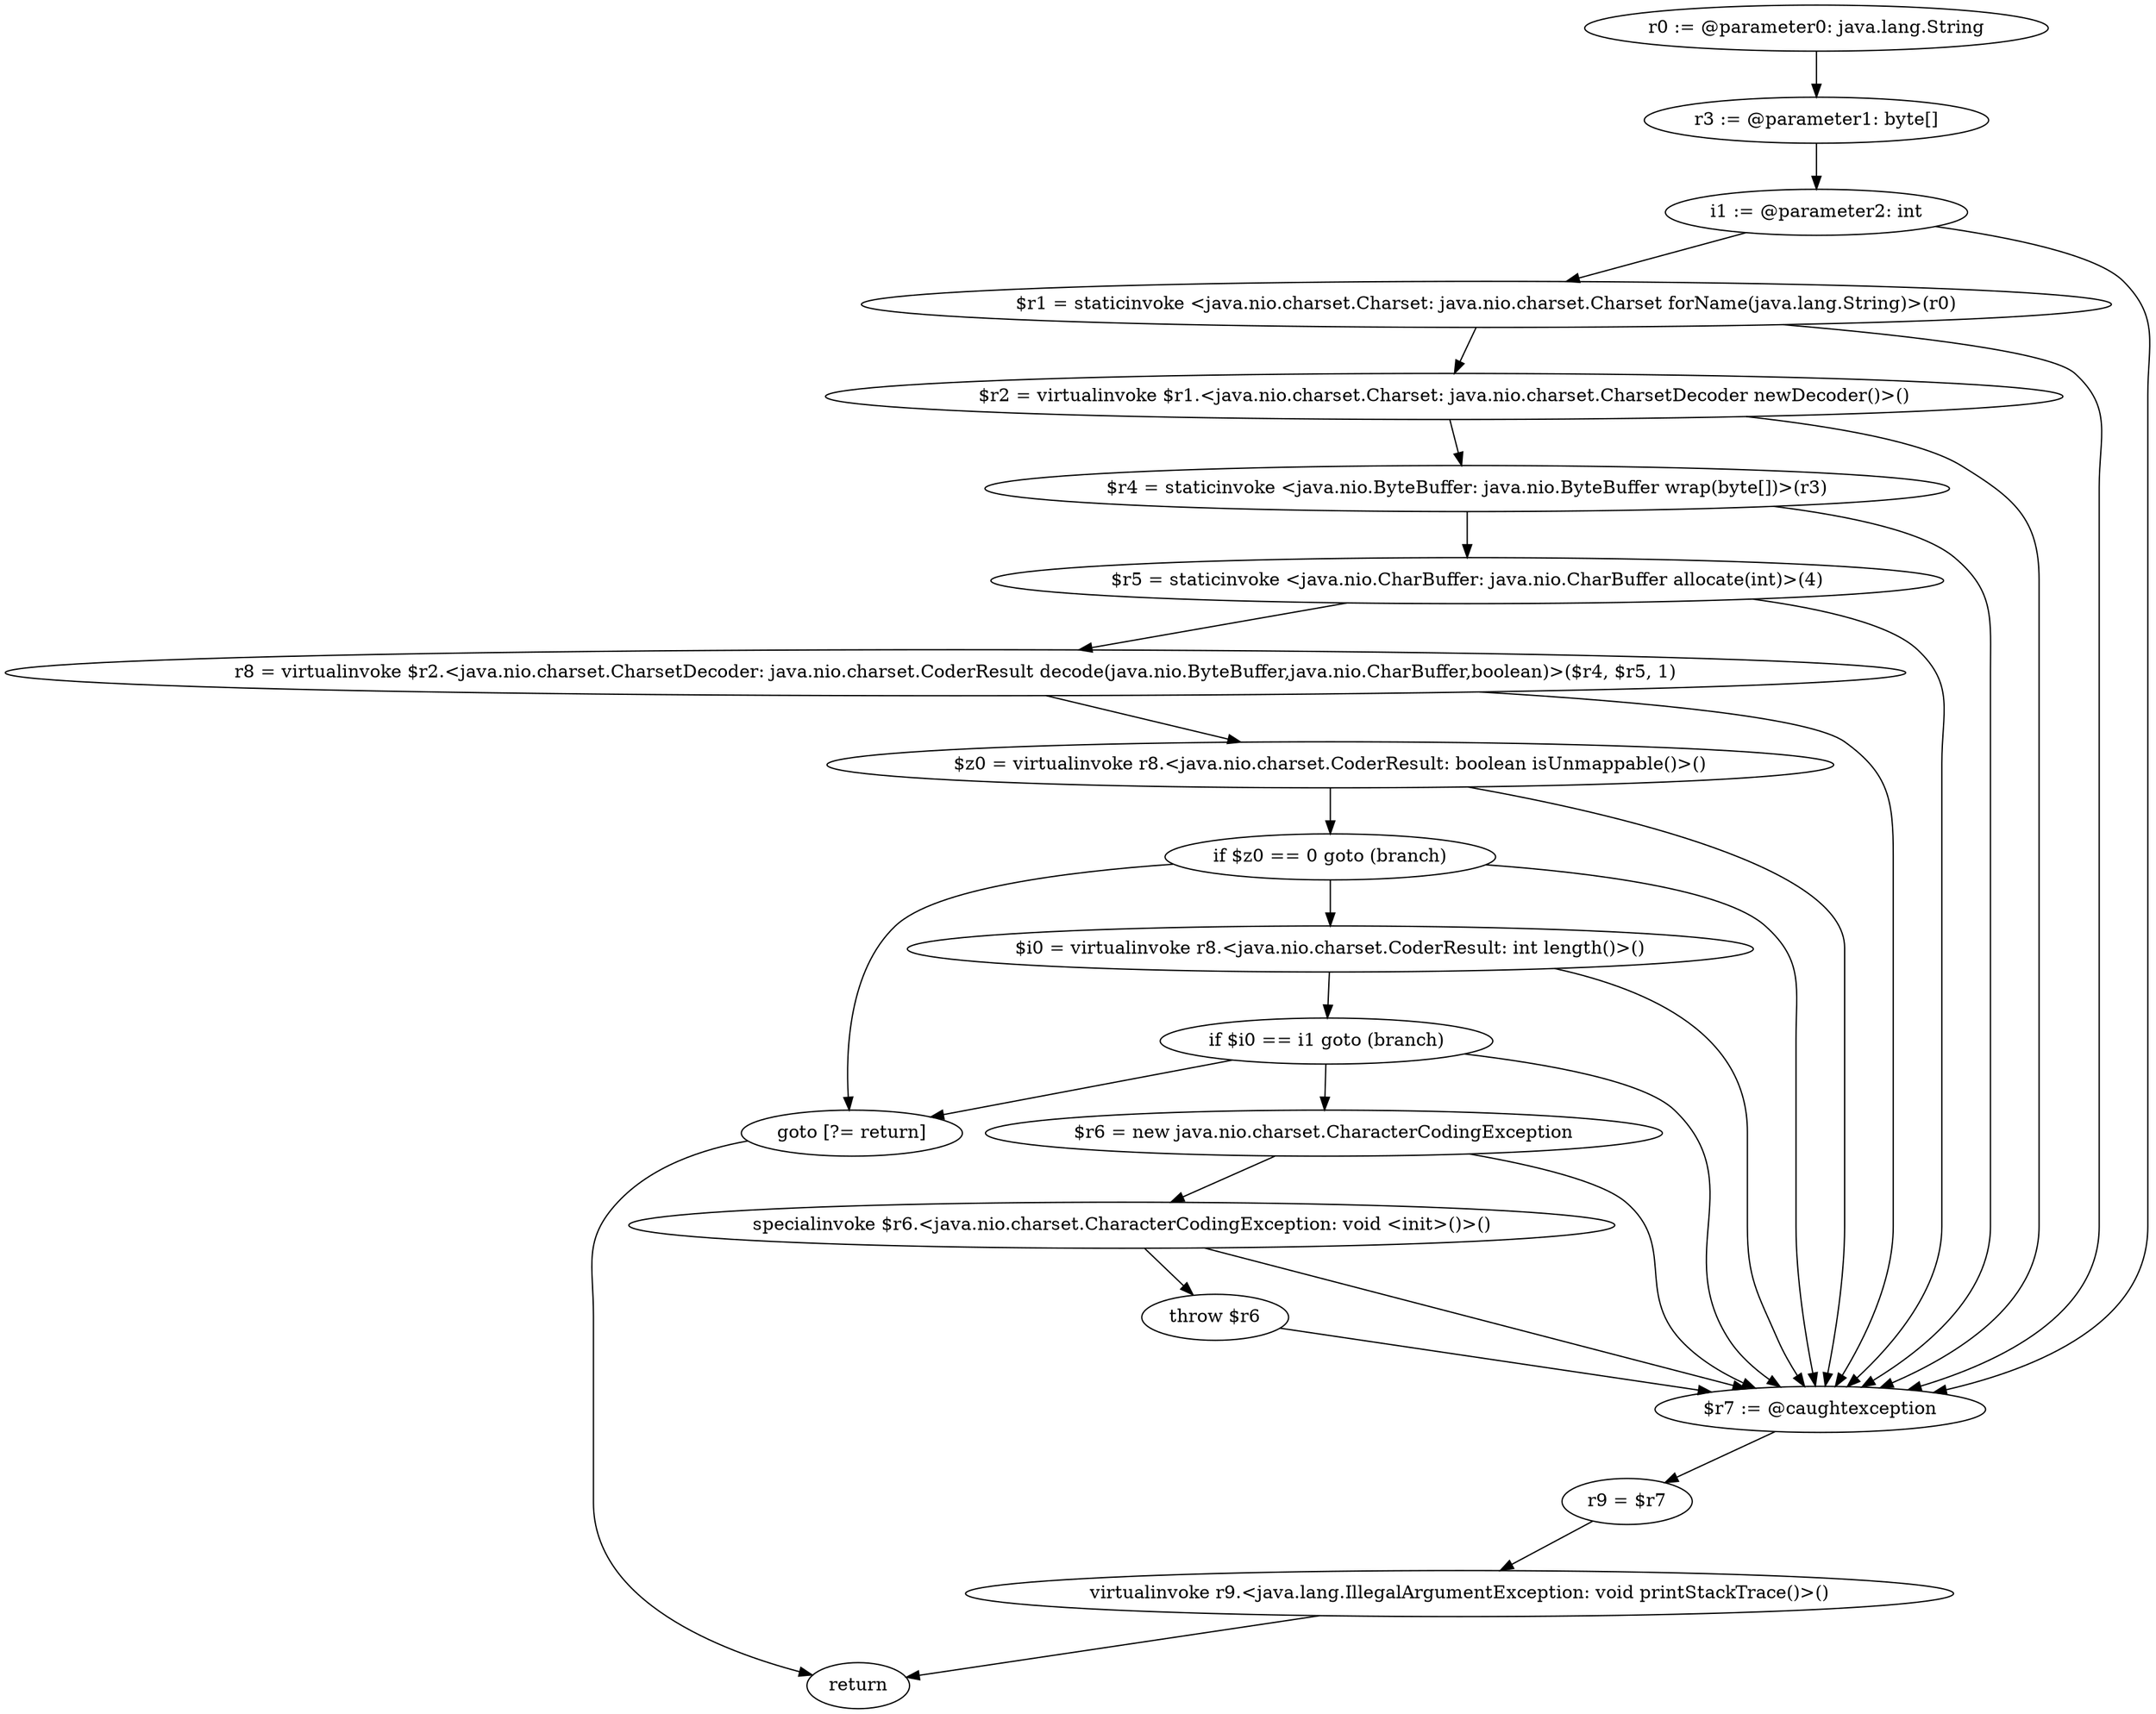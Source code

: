 digraph "unitGraph" {
    "r0 := @parameter0: java.lang.String"
    "r3 := @parameter1: byte[]"
    "i1 := @parameter2: int"
    "$r1 = staticinvoke <java.nio.charset.Charset: java.nio.charset.Charset forName(java.lang.String)>(r0)"
    "$r2 = virtualinvoke $r1.<java.nio.charset.Charset: java.nio.charset.CharsetDecoder newDecoder()>()"
    "$r4 = staticinvoke <java.nio.ByteBuffer: java.nio.ByteBuffer wrap(byte[])>(r3)"
    "$r5 = staticinvoke <java.nio.CharBuffer: java.nio.CharBuffer allocate(int)>(4)"
    "r8 = virtualinvoke $r2.<java.nio.charset.CharsetDecoder: java.nio.charset.CoderResult decode(java.nio.ByteBuffer,java.nio.CharBuffer,boolean)>($r4, $r5, 1)"
    "$z0 = virtualinvoke r8.<java.nio.charset.CoderResult: boolean isUnmappable()>()"
    "if $z0 == 0 goto (branch)"
    "$i0 = virtualinvoke r8.<java.nio.charset.CoderResult: int length()>()"
    "if $i0 == i1 goto (branch)"
    "$r6 = new java.nio.charset.CharacterCodingException"
    "specialinvoke $r6.<java.nio.charset.CharacterCodingException: void <init>()>()"
    "throw $r6"
    "goto [?= return]"
    "$r7 := @caughtexception"
    "r9 = $r7"
    "virtualinvoke r9.<java.lang.IllegalArgumentException: void printStackTrace()>()"
    "return"
    "r0 := @parameter0: java.lang.String"->"r3 := @parameter1: byte[]";
    "r3 := @parameter1: byte[]"->"i1 := @parameter2: int";
    "i1 := @parameter2: int"->"$r1 = staticinvoke <java.nio.charset.Charset: java.nio.charset.Charset forName(java.lang.String)>(r0)";
    "i1 := @parameter2: int"->"$r7 := @caughtexception";
    "$r1 = staticinvoke <java.nio.charset.Charset: java.nio.charset.Charset forName(java.lang.String)>(r0)"->"$r2 = virtualinvoke $r1.<java.nio.charset.Charset: java.nio.charset.CharsetDecoder newDecoder()>()";
    "$r1 = staticinvoke <java.nio.charset.Charset: java.nio.charset.Charset forName(java.lang.String)>(r0)"->"$r7 := @caughtexception";
    "$r2 = virtualinvoke $r1.<java.nio.charset.Charset: java.nio.charset.CharsetDecoder newDecoder()>()"->"$r4 = staticinvoke <java.nio.ByteBuffer: java.nio.ByteBuffer wrap(byte[])>(r3)";
    "$r2 = virtualinvoke $r1.<java.nio.charset.Charset: java.nio.charset.CharsetDecoder newDecoder()>()"->"$r7 := @caughtexception";
    "$r4 = staticinvoke <java.nio.ByteBuffer: java.nio.ByteBuffer wrap(byte[])>(r3)"->"$r5 = staticinvoke <java.nio.CharBuffer: java.nio.CharBuffer allocate(int)>(4)";
    "$r4 = staticinvoke <java.nio.ByteBuffer: java.nio.ByteBuffer wrap(byte[])>(r3)"->"$r7 := @caughtexception";
    "$r5 = staticinvoke <java.nio.CharBuffer: java.nio.CharBuffer allocate(int)>(4)"->"r8 = virtualinvoke $r2.<java.nio.charset.CharsetDecoder: java.nio.charset.CoderResult decode(java.nio.ByteBuffer,java.nio.CharBuffer,boolean)>($r4, $r5, 1)";
    "$r5 = staticinvoke <java.nio.CharBuffer: java.nio.CharBuffer allocate(int)>(4)"->"$r7 := @caughtexception";
    "r8 = virtualinvoke $r2.<java.nio.charset.CharsetDecoder: java.nio.charset.CoderResult decode(java.nio.ByteBuffer,java.nio.CharBuffer,boolean)>($r4, $r5, 1)"->"$z0 = virtualinvoke r8.<java.nio.charset.CoderResult: boolean isUnmappable()>()";
    "r8 = virtualinvoke $r2.<java.nio.charset.CharsetDecoder: java.nio.charset.CoderResult decode(java.nio.ByteBuffer,java.nio.CharBuffer,boolean)>($r4, $r5, 1)"->"$r7 := @caughtexception";
    "$z0 = virtualinvoke r8.<java.nio.charset.CoderResult: boolean isUnmappable()>()"->"if $z0 == 0 goto (branch)";
    "$z0 = virtualinvoke r8.<java.nio.charset.CoderResult: boolean isUnmappable()>()"->"$r7 := @caughtexception";
    "if $z0 == 0 goto (branch)"->"$i0 = virtualinvoke r8.<java.nio.charset.CoderResult: int length()>()";
    "if $z0 == 0 goto (branch)"->"goto [?= return]";
    "if $z0 == 0 goto (branch)"->"$r7 := @caughtexception";
    "$i0 = virtualinvoke r8.<java.nio.charset.CoderResult: int length()>()"->"if $i0 == i1 goto (branch)";
    "$i0 = virtualinvoke r8.<java.nio.charset.CoderResult: int length()>()"->"$r7 := @caughtexception";
    "if $i0 == i1 goto (branch)"->"$r6 = new java.nio.charset.CharacterCodingException";
    "if $i0 == i1 goto (branch)"->"goto [?= return]";
    "if $i0 == i1 goto (branch)"->"$r7 := @caughtexception";
    "$r6 = new java.nio.charset.CharacterCodingException"->"specialinvoke $r6.<java.nio.charset.CharacterCodingException: void <init>()>()";
    "$r6 = new java.nio.charset.CharacterCodingException"->"$r7 := @caughtexception";
    "specialinvoke $r6.<java.nio.charset.CharacterCodingException: void <init>()>()"->"throw $r6";
    "specialinvoke $r6.<java.nio.charset.CharacterCodingException: void <init>()>()"->"$r7 := @caughtexception";
    "throw $r6"->"$r7 := @caughtexception";
    "goto [?= return]"->"return";
    "$r7 := @caughtexception"->"r9 = $r7";
    "r9 = $r7"->"virtualinvoke r9.<java.lang.IllegalArgumentException: void printStackTrace()>()";
    "virtualinvoke r9.<java.lang.IllegalArgumentException: void printStackTrace()>()"->"return";
}
